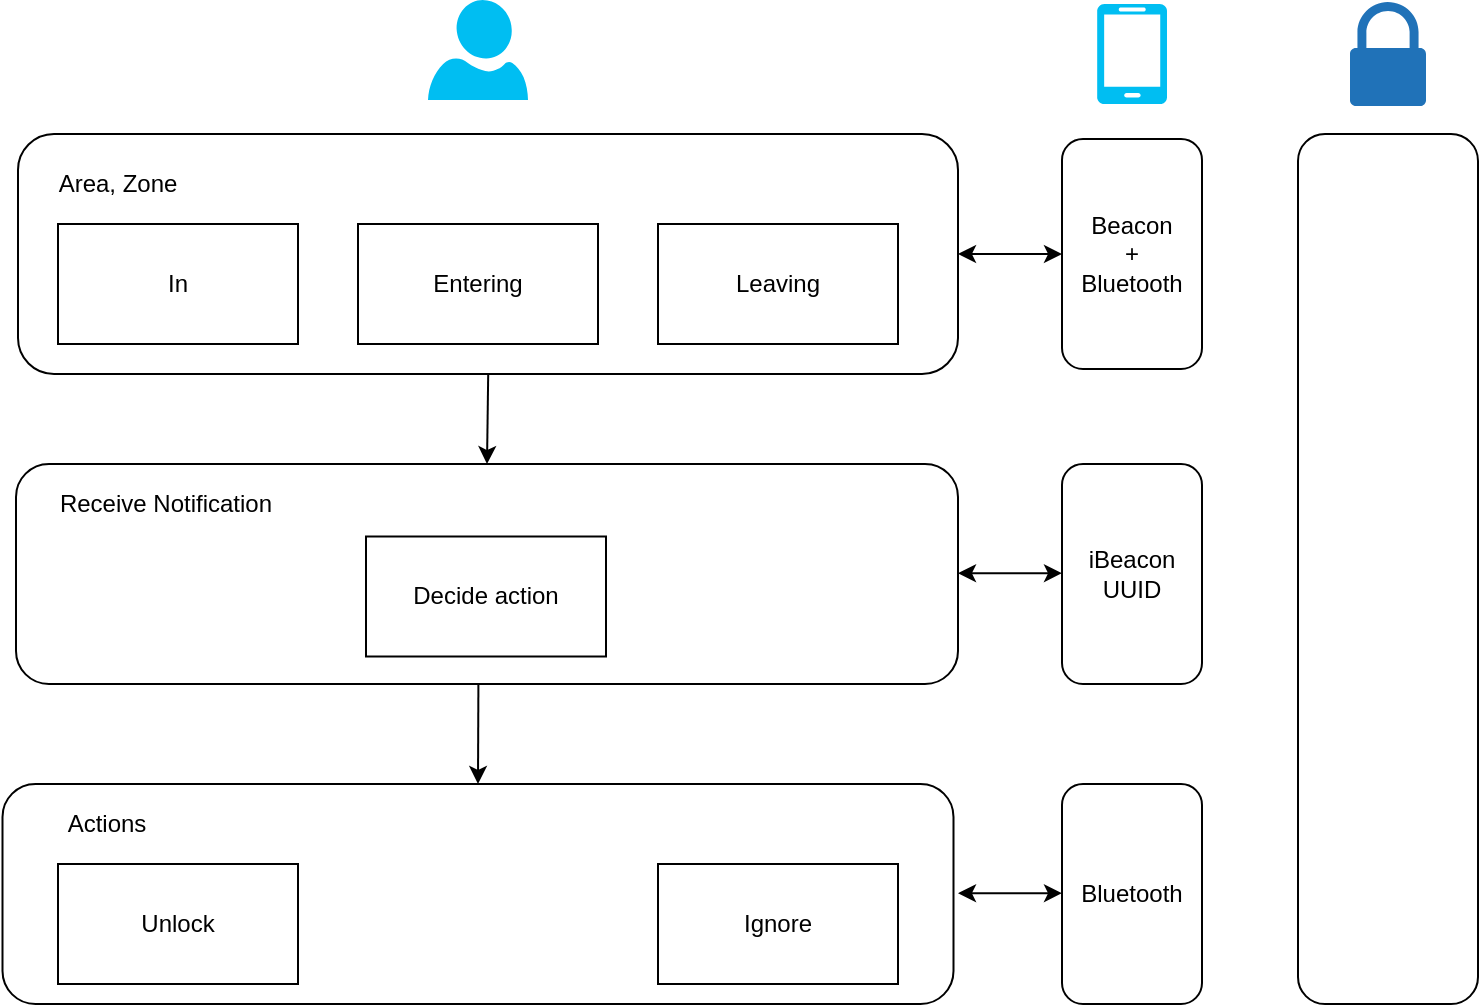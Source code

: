 <mxfile version="13.5.5" type="github">
  <diagram id="FxOpxu9py_p3u7plnWH6" name="第1頁">
    <mxGraphModel dx="1141" dy="568" grid="1" gridSize="10" guides="1" tooltips="1" connect="1" arrows="1" fold="1" page="1" pageScale="1" pageWidth="1169" pageHeight="1654" math="0" shadow="0">
      <root>
        <mxCell id="0" />
        <mxCell id="1" parent="0" />
        <mxCell id="a8VA2QGC2lijx9hELxjZ-1" value="" style="verticalLabelPosition=bottom;html=1;verticalAlign=top;align=center;strokeColor=none;fillColor=#00BEF2;shape=mxgraph.azure.user;" vertex="1" parent="1">
          <mxGeometry x="455" y="158" width="50" height="50" as="geometry" />
        </mxCell>
        <mxCell id="a8VA2QGC2lijx9hELxjZ-2" value="" style="rounded=1;whiteSpace=wrap;html=1;" vertex="1" parent="1">
          <mxGeometry x="250" y="225" width="470" height="120" as="geometry" />
        </mxCell>
        <mxCell id="a8VA2QGC2lijx9hELxjZ-3" value="In" style="rounded=0;whiteSpace=wrap;html=1;" vertex="1" parent="1">
          <mxGeometry x="270" y="270" width="120" height="60" as="geometry" />
        </mxCell>
        <mxCell id="a8VA2QGC2lijx9hELxjZ-4" value="Entering" style="rounded=0;whiteSpace=wrap;html=1;" vertex="1" parent="1">
          <mxGeometry x="420" y="270" width="120" height="60" as="geometry" />
        </mxCell>
        <mxCell id="a8VA2QGC2lijx9hELxjZ-5" value="Leaving" style="rounded=0;whiteSpace=wrap;html=1;" vertex="1" parent="1">
          <mxGeometry x="570" y="270" width="120" height="60" as="geometry" />
        </mxCell>
        <mxCell id="a8VA2QGC2lijx9hELxjZ-6" value="Area, Zone" style="text;html=1;strokeColor=none;fillColor=none;align=center;verticalAlign=middle;whiteSpace=wrap;rounded=0;" vertex="1" parent="1">
          <mxGeometry x="250" y="240" width="100" height="20" as="geometry" />
        </mxCell>
        <mxCell id="a8VA2QGC2lijx9hELxjZ-10" value="Beacon &lt;br&gt;+ &lt;br&gt;Bluetooth" style="rounded=1;whiteSpace=wrap;html=1;" vertex="1" parent="1">
          <mxGeometry x="772" y="227.5" width="70" height="115" as="geometry" />
        </mxCell>
        <mxCell id="a8VA2QGC2lijx9hELxjZ-27" value="iBeacon UUID" style="rounded=1;whiteSpace=wrap;html=1;" vertex="1" parent="1">
          <mxGeometry x="772" y="390" width="70" height="110" as="geometry" />
        </mxCell>
        <mxCell id="a8VA2QGC2lijx9hELxjZ-28" value="" style="verticalLabelPosition=bottom;html=1;verticalAlign=top;align=center;strokeColor=none;fillColor=#00BEF2;shape=mxgraph.azure.mobile;pointerEvents=1;" vertex="1" parent="1">
          <mxGeometry x="789.5" y="160" width="35" height="50" as="geometry" />
        </mxCell>
        <mxCell id="a8VA2QGC2lijx9hELxjZ-29" value="" style="rounded=1;whiteSpace=wrap;html=1;" vertex="1" parent="1">
          <mxGeometry x="249" y="390" width="471" height="110" as="geometry" />
        </mxCell>
        <mxCell id="a8VA2QGC2lijx9hELxjZ-30" value="Receive Notification" style="text;html=1;strokeColor=none;fillColor=none;align=center;verticalAlign=middle;whiteSpace=wrap;rounded=0;" vertex="1" parent="1">
          <mxGeometry x="259" y="400" width="130" height="20" as="geometry" />
        </mxCell>
        <mxCell id="a8VA2QGC2lijx9hELxjZ-32" value="Decide action" style="rounded=0;whiteSpace=wrap;html=1;" vertex="1" parent="1">
          <mxGeometry x="424" y="426.25" width="120" height="60" as="geometry" />
        </mxCell>
        <mxCell id="a8VA2QGC2lijx9hELxjZ-33" value="" style="endArrow=classic;startArrow=classic;html=1;exitX=1;exitY=0.5;exitDx=0;exitDy=0;entryX=0;entryY=0.5;entryDx=0;entryDy=0;" edge="1" parent="1" source="a8VA2QGC2lijx9hELxjZ-2" target="a8VA2QGC2lijx9hELxjZ-10">
          <mxGeometry width="50" height="50" relative="1" as="geometry">
            <mxPoint x="740" y="310" as="sourcePoint" />
            <mxPoint x="790" y="260" as="targetPoint" />
          </mxGeometry>
        </mxCell>
        <mxCell id="a8VA2QGC2lijx9hELxjZ-35" value="" style="rounded=1;whiteSpace=wrap;html=1;" vertex="1" parent="1">
          <mxGeometry x="242.25" y="550" width="475.5" height="110" as="geometry" />
        </mxCell>
        <mxCell id="a8VA2QGC2lijx9hELxjZ-36" value="" style="endArrow=classic;html=1;entryX=0.5;entryY=0;entryDx=0;entryDy=0;" edge="1" parent="1" target="a8VA2QGC2lijx9hELxjZ-29">
          <mxGeometry width="50" height="50" relative="1" as="geometry">
            <mxPoint x="485.1" y="345" as="sourcePoint" />
            <mxPoint x="485.1" y="395" as="targetPoint" />
          </mxGeometry>
        </mxCell>
        <mxCell id="a8VA2QGC2lijx9hELxjZ-38" value="Bluetooth" style="rounded=1;whiteSpace=wrap;html=1;" vertex="1" parent="1">
          <mxGeometry x="772" y="550" width="70" height="110" as="geometry" />
        </mxCell>
        <mxCell id="a8VA2QGC2lijx9hELxjZ-39" value="" style="pointerEvents=1;shadow=0;dashed=0;html=1;strokeColor=none;labelPosition=center;verticalLabelPosition=bottom;verticalAlign=top;outlineConnect=0;align=center;shape=mxgraph.office.security.lock_protected;fillColor=#2072B8;" vertex="1" parent="1">
          <mxGeometry x="916" y="159" width="38" height="52" as="geometry" />
        </mxCell>
        <mxCell id="a8VA2QGC2lijx9hELxjZ-40" value="" style="endArrow=classic;html=1;entryX=0.5;entryY=0;entryDx=0;entryDy=0;" edge="1" parent="1" target="a8VA2QGC2lijx9hELxjZ-35">
          <mxGeometry width="50" height="50" relative="1" as="geometry">
            <mxPoint x="480.2" y="500" as="sourcePoint" />
            <mxPoint x="479.6" y="545" as="targetPoint" />
          </mxGeometry>
        </mxCell>
        <mxCell id="a8VA2QGC2lijx9hELxjZ-42" value="" style="endArrow=classic;startArrow=classic;html=1;exitX=1;exitY=0.5;exitDx=0;exitDy=0;entryX=0;entryY=0.5;entryDx=0;entryDy=0;" edge="1" parent="1">
          <mxGeometry width="50" height="50" relative="1" as="geometry">
            <mxPoint x="720" y="444.6" as="sourcePoint" />
            <mxPoint x="772" y="444.6" as="targetPoint" />
          </mxGeometry>
        </mxCell>
        <mxCell id="a8VA2QGC2lijx9hELxjZ-43" value="" style="endArrow=classic;startArrow=classic;html=1;exitX=1;exitY=0.5;exitDx=0;exitDy=0;entryX=0;entryY=0.5;entryDx=0;entryDy=0;" edge="1" parent="1">
          <mxGeometry width="50" height="50" relative="1" as="geometry">
            <mxPoint x="720" y="604.6" as="sourcePoint" />
            <mxPoint x="772" y="604.6" as="targetPoint" />
          </mxGeometry>
        </mxCell>
        <mxCell id="a8VA2QGC2lijx9hELxjZ-44" value="Unlock" style="rounded=0;whiteSpace=wrap;html=1;" vertex="1" parent="1">
          <mxGeometry x="270" y="590" width="120" height="60" as="geometry" />
        </mxCell>
        <mxCell id="a8VA2QGC2lijx9hELxjZ-45" value="Actions" style="text;html=1;strokeColor=none;fillColor=none;align=center;verticalAlign=middle;whiteSpace=wrap;rounded=0;" vertex="1" parent="1">
          <mxGeometry x="259" y="560" width="71" height="20" as="geometry" />
        </mxCell>
        <mxCell id="a8VA2QGC2lijx9hELxjZ-46" value="Ignore" style="rounded=0;whiteSpace=wrap;html=1;" vertex="1" parent="1">
          <mxGeometry x="570" y="590" width="120" height="60" as="geometry" />
        </mxCell>
        <mxCell id="a8VA2QGC2lijx9hELxjZ-47" value="" style="rounded=1;whiteSpace=wrap;html=1;" vertex="1" parent="1">
          <mxGeometry x="890" y="225" width="90" height="435" as="geometry" />
        </mxCell>
      </root>
    </mxGraphModel>
  </diagram>
</mxfile>
